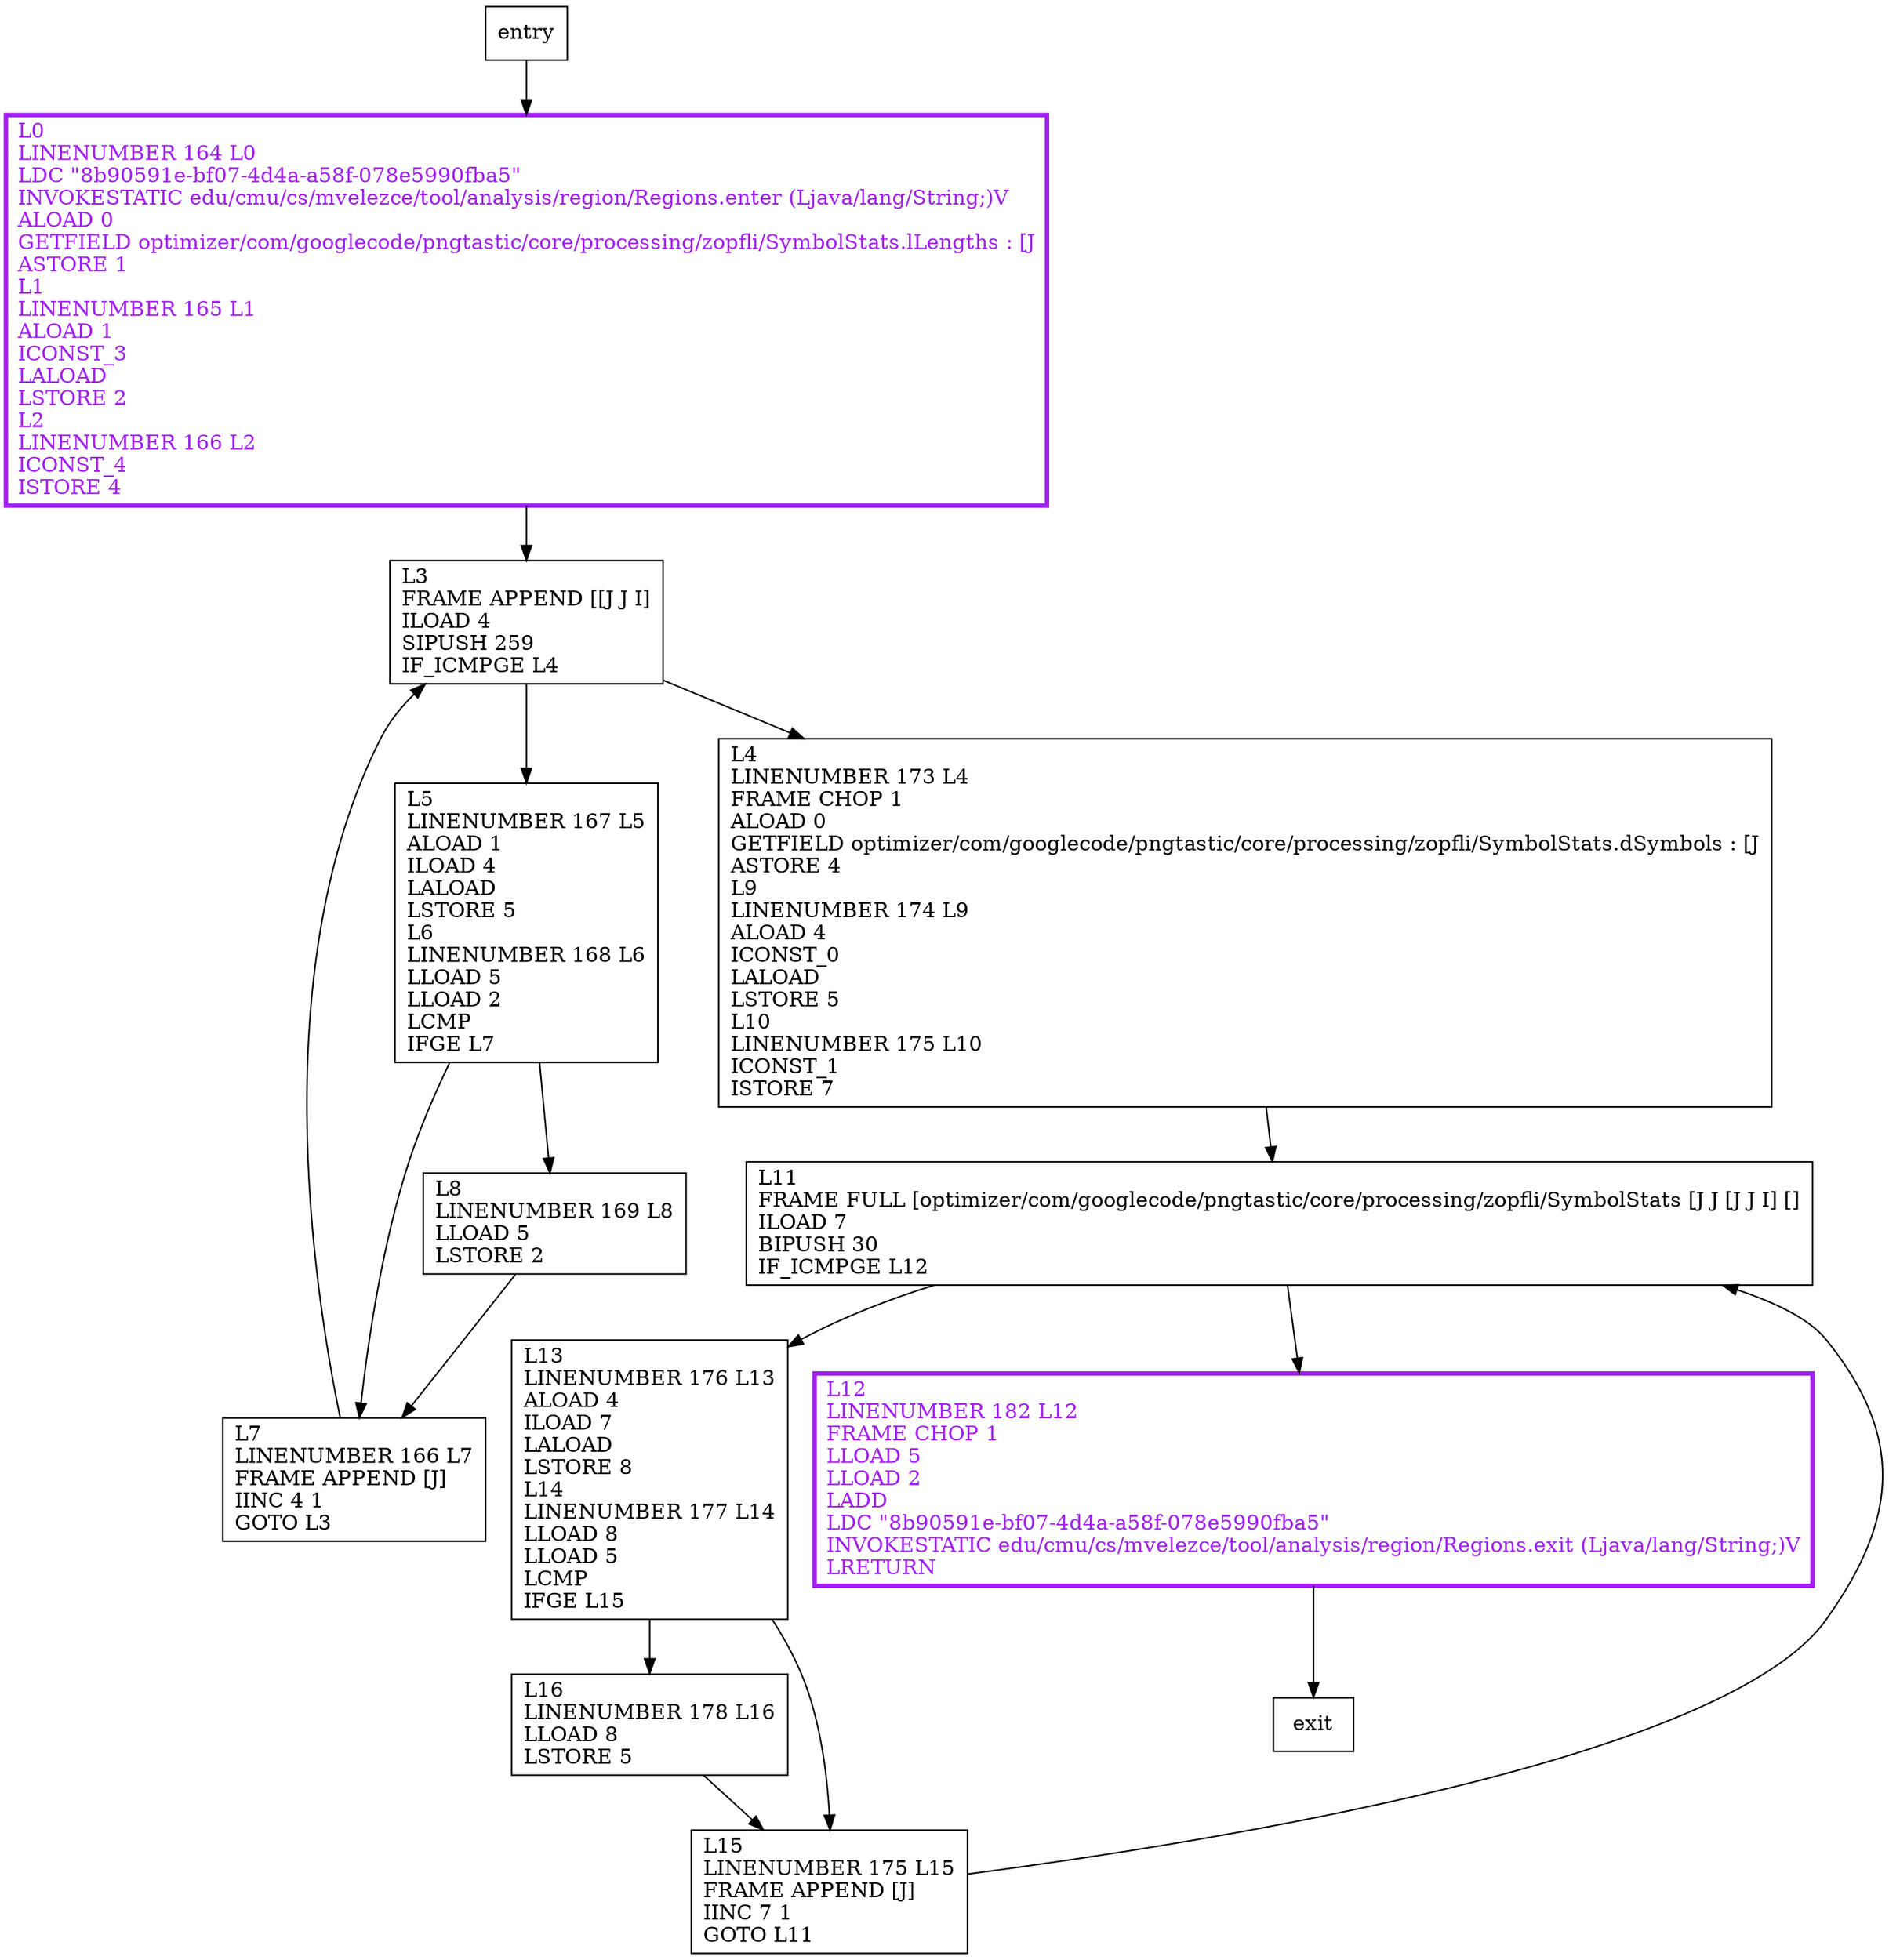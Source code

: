 digraph minCost {
node [shape=record];
427980296 [label="L4\lLINENUMBER 173 L4\lFRAME CHOP 1\lALOAD 0\lGETFIELD optimizer/com/googlecode/pngtastic/core/processing/zopfli/SymbolStats.dSymbols : [J\lASTORE 4\lL9\lLINENUMBER 174 L9\lALOAD 4\lICONST_0\lLALOAD\lLSTORE 5\lL10\lLINENUMBER 175 L10\lICONST_1\lISTORE 7\l"];
214560653 [label="L5\lLINENUMBER 167 L5\lALOAD 1\lILOAD 4\lLALOAD\lLSTORE 5\lL6\lLINENUMBER 168 L6\lLLOAD 5\lLLOAD 2\lLCMP\lIFGE L7\l"];
2026005178 [label="L13\lLINENUMBER 176 L13\lALOAD 4\lILOAD 7\lLALOAD\lLSTORE 8\lL14\lLINENUMBER 177 L14\lLLOAD 8\lLLOAD 5\lLCMP\lIFGE L15\l"];
849199636 [label="L16\lLINENUMBER 178 L16\lLLOAD 8\lLSTORE 5\l"];
264138968 [label="L11\lFRAME FULL [optimizer/com/googlecode/pngtastic/core/processing/zopfli/SymbolStats [J J [J J I] []\lILOAD 7\lBIPUSH 30\lIF_ICMPGE L12\l"];
2100073313 [label="L15\lLINENUMBER 175 L15\lFRAME APPEND [J]\lIINC 7 1\lGOTO L11\l"];
506518405 [label="L0\lLINENUMBER 164 L0\lLDC \"8b90591e-bf07-4d4a-a58f-078e5990fba5\"\lINVOKESTATIC edu/cmu/cs/mvelezce/tool/analysis/region/Regions.enter (Ljava/lang/String;)V\lALOAD 0\lGETFIELD optimizer/com/googlecode/pngtastic/core/processing/zopfli/SymbolStats.lLengths : [J\lASTORE 1\lL1\lLINENUMBER 165 L1\lALOAD 1\lICONST_3\lLALOAD\lLSTORE 2\lL2\lLINENUMBER 166 L2\lICONST_4\lISTORE 4\l"];
1158611509 [label="L12\lLINENUMBER 182 L12\lFRAME CHOP 1\lLLOAD 5\lLLOAD 2\lLADD\lLDC \"8b90591e-bf07-4d4a-a58f-078e5990fba5\"\lINVOKESTATIC edu/cmu/cs/mvelezce/tool/analysis/region/Regions.exit (Ljava/lang/String;)V\lLRETURN\l"];
347416758 [label="L7\lLINENUMBER 166 L7\lFRAME APPEND [J]\lIINC 4 1\lGOTO L3\l"];
205595990 [label="L8\lLINENUMBER 169 L8\lLLOAD 5\lLSTORE 2\l"];
116994272 [label="L3\lFRAME APPEND [[J J I]\lILOAD 4\lSIPUSH 259\lIF_ICMPGE L4\l"];
entry;
exit;
214560653 -> 347416758;
214560653 -> 205595990;
2026005178 -> 849199636;
2026005178 -> 2100073313;
506518405 -> 116994272;
347416758 -> 116994272;
116994272 -> 427980296;
116994272 -> 214560653;
427980296 -> 264138968;
entry -> 506518405;
849199636 -> 2100073313;
264138968 -> 2026005178;
264138968 -> 1158611509;
2100073313 -> 264138968;
1158611509 -> exit;
205595990 -> 347416758;
506518405[fontcolor="purple", penwidth=3, color="purple"];
1158611509[fontcolor="purple", penwidth=3, color="purple"];
}
